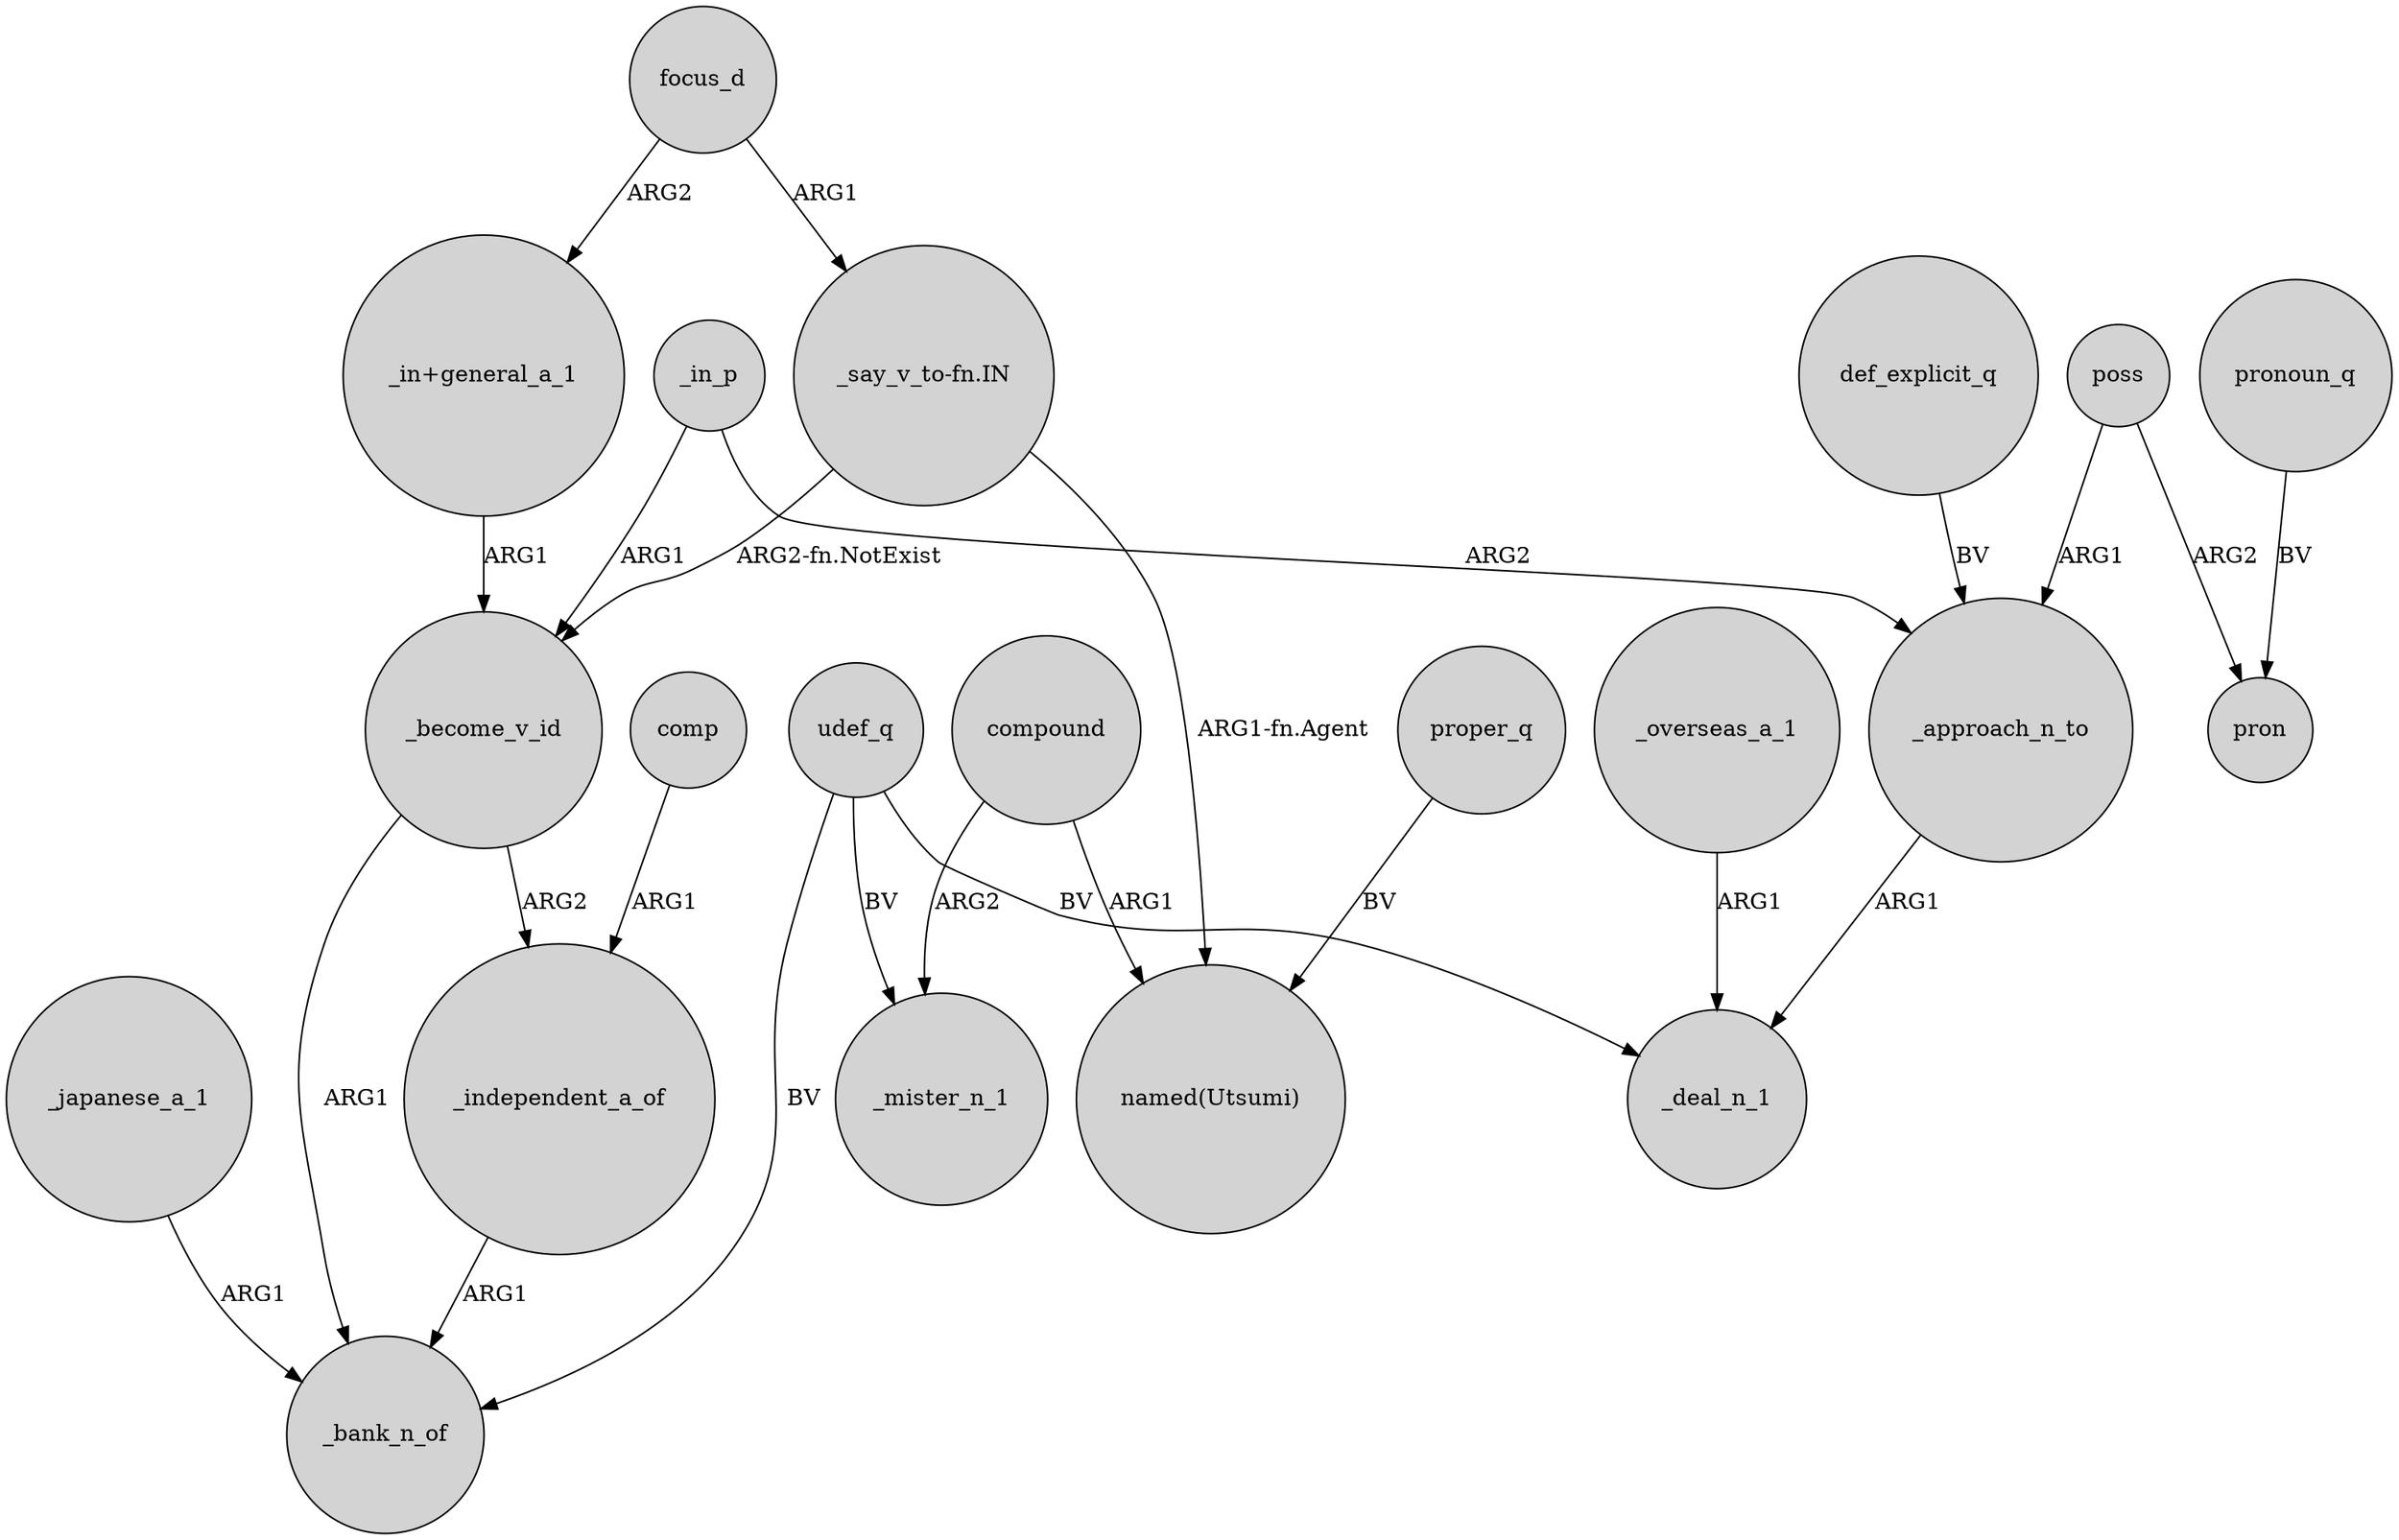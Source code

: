 digraph {
	node [shape=circle style=filled]
	_japanese_a_1 -> _bank_n_of [label=ARG1]
	poss -> pron [label=ARG2]
	_independent_a_of -> _bank_n_of [label=ARG1]
	compound -> _mister_n_1 [label=ARG2]
	_become_v_id -> _bank_n_of [label=ARG1]
	compound -> "named(Utsumi)" [label=ARG1]
	udef_q -> _mister_n_1 [label=BV]
	_approach_n_to -> _deal_n_1 [label=ARG1]
	_in_p -> _become_v_id [label=ARG1]
	"_in+general_a_1" -> _become_v_id [label=ARG1]
	_overseas_a_1 -> _deal_n_1 [label=ARG1]
	pronoun_q -> pron [label=BV]
	"_say_v_to-fn.IN" -> _become_v_id [label="ARG2-fn.NotExist"]
	focus_d -> "_in+general_a_1" [label=ARG2]
	def_explicit_q -> _approach_n_to [label=BV]
	poss -> _approach_n_to [label=ARG1]
	udef_q -> _deal_n_1 [label=BV]
	proper_q -> "named(Utsumi)" [label=BV]
	comp -> _independent_a_of [label=ARG1]
	_in_p -> _approach_n_to [label=ARG2]
	_become_v_id -> _independent_a_of [label=ARG2]
	"_say_v_to-fn.IN" -> "named(Utsumi)" [label="ARG1-fn.Agent"]
	udef_q -> _bank_n_of [label=BV]
	focus_d -> "_say_v_to-fn.IN" [label=ARG1]
}
